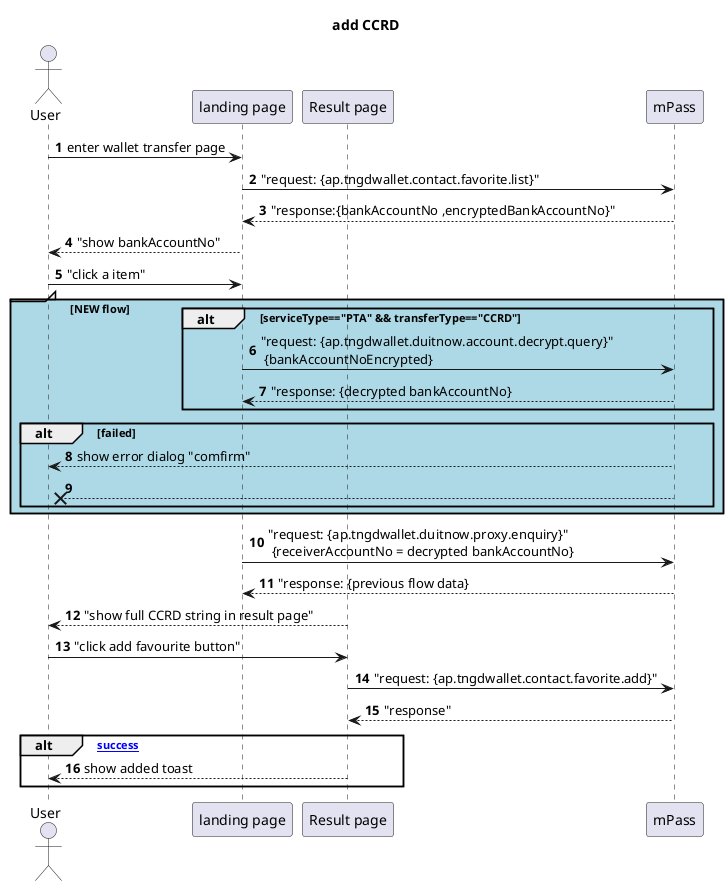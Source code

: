 @startuml
title: "add CCRD"
actor USER as "User"
participant LAND as "landing page"
participant RESULT as "Result page"
participant mPASS as "mPass"

autonumber

USER -> LAND :enter wallet transfer page
LAND -> mPASS : "request: {ap.tngdwallet.contact.favorite.list}"
LAND <-- mPASS : "response:{bankAccountNo ,encryptedBankAccountNo}"
USER <-- LAND : "show bankAccountNo"

USER -> LAND : "click a item"
group #lightblue [NEW flow]
alt  serviceType=="PTA" && transferType=="CCRD"
LAND -> mPASS : "request: {ap.tngdwallet.duitnow.account.decrypt.query}"\n {bankAccountNoEncrypted}
LAND <-- mPASS : "response: {decrypted bankAccountNo}
end
alt failed
USER <-- mPASS : show error dialog "comfirm"
USER x<-- mPASS
end
end
LAND -> mPASS : "request: {ap.tngdwallet.duitnow.proxy.enquiry}"\n {receiverAccountNo = decrypted bankAccountNo}
LAND <-- mPASS : "response: {previous flow data}
USER <-- RESULT : "show full CCRD string in result page"
USER -> RESULT : "click add favourite button"

RESULT -> mPASS : "request: {ap.tngdwallet.contact.favorite.add}"
RESULT <-- mPASS : "response"
alt [success]
USER <-- RESULT : show added toast
end


@enduml